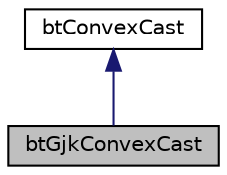 digraph "btGjkConvexCast"
{
  edge [fontname="Helvetica",fontsize="10",labelfontname="Helvetica",labelfontsize="10"];
  node [fontname="Helvetica",fontsize="10",shape=record];
  Node1 [label="btGjkConvexCast",height=0.2,width=0.4,color="black", fillcolor="grey75", style="filled", fontcolor="black"];
  Node2 -> Node1 [dir="back",color="midnightblue",fontsize="10",style="solid",fontname="Helvetica"];
  Node2 [label="btConvexCast",height=0.2,width=0.4,color="black", fillcolor="white", style="filled",URL="$classbt_convex_cast.html",tooltip="btConvexCast is an interface for Casting "];
}
